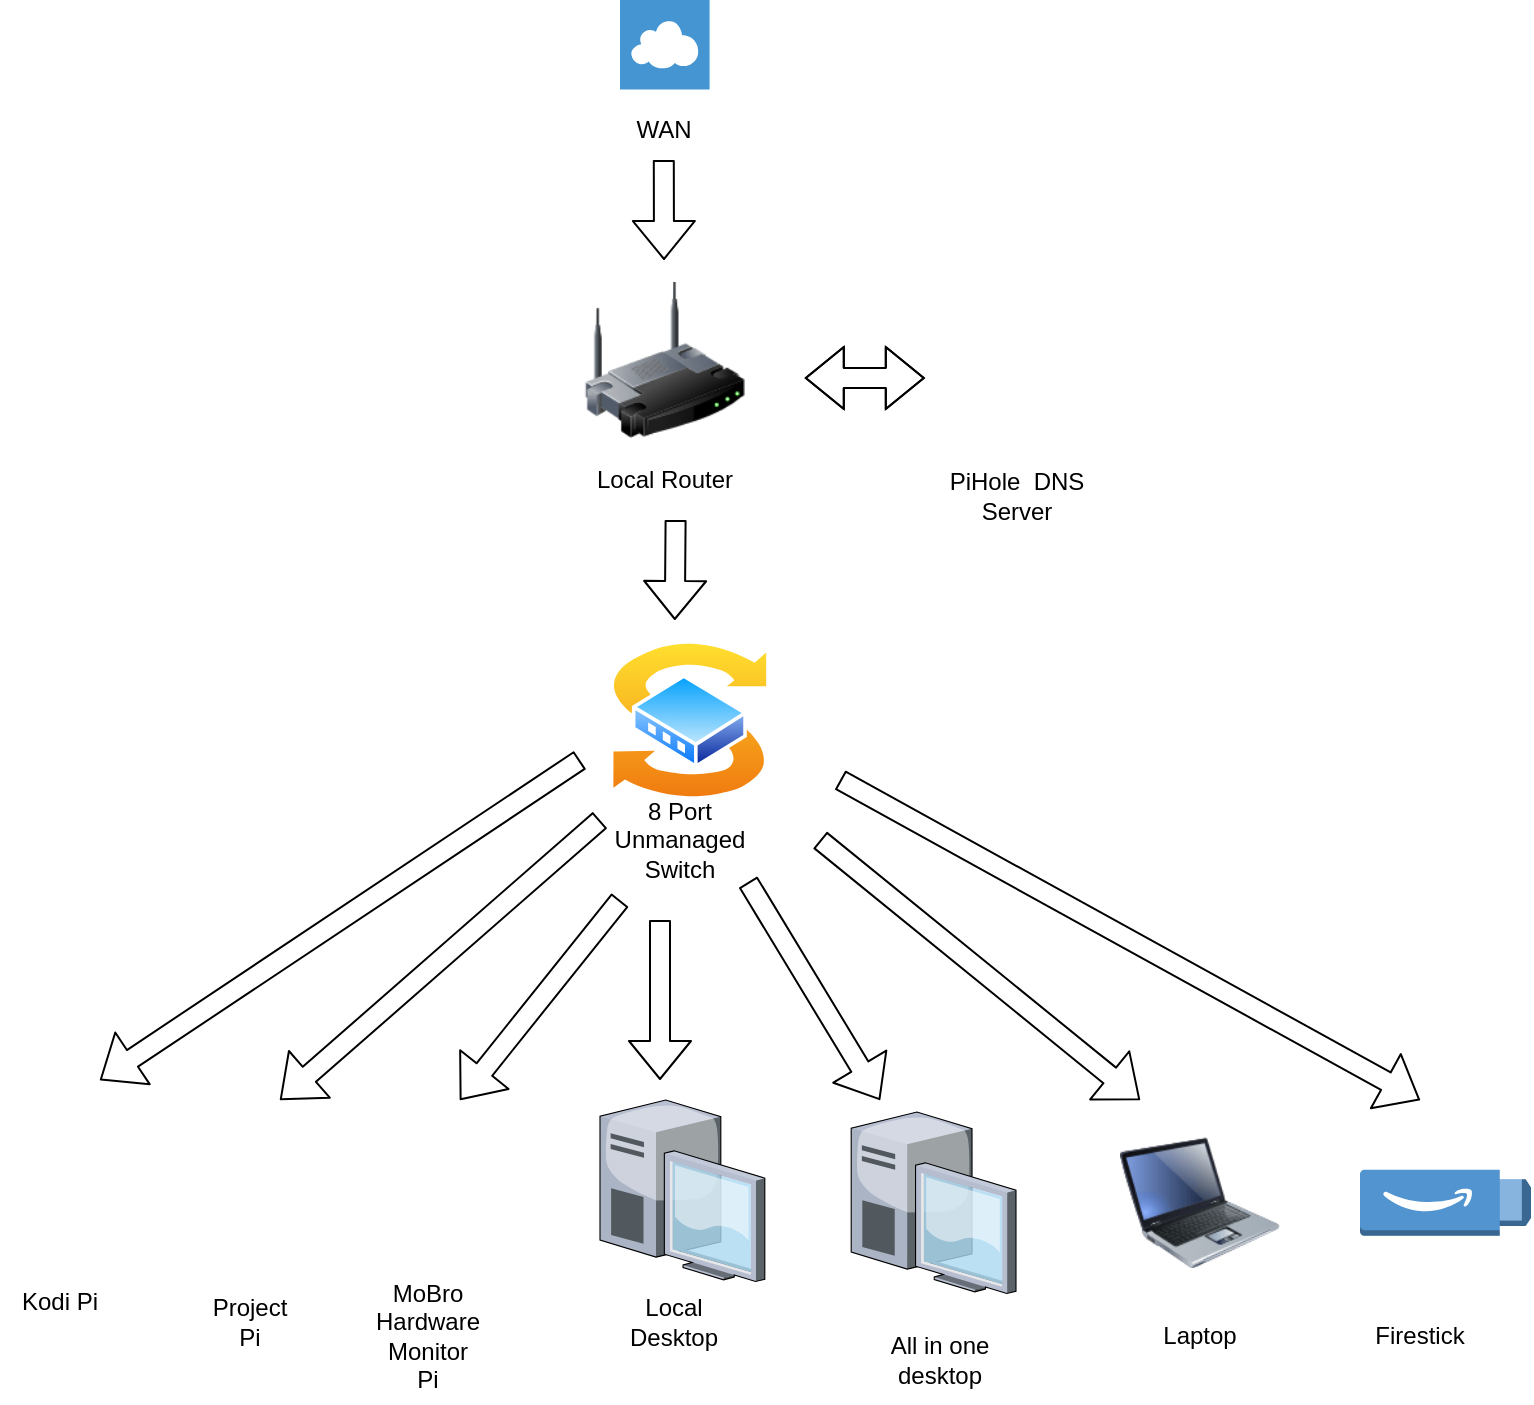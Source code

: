 <mxfile version="14.8.0" type="github">
  <diagram id="l8hXMBHkgcEJcSW0mbfh" name="Page-1">
    <mxGraphModel dx="1422" dy="762" grid="1" gridSize="10" guides="1" tooltips="1" connect="1" arrows="1" fold="1" page="1" pageScale="1" pageWidth="1169" pageHeight="827" math="0" shadow="0">
      <root>
        <mxCell id="0" />
        <mxCell id="1" parent="0" />
        <mxCell id="flvhW2ncAhpUub_F43pb-1" value="" style="image;html=1;image=img/lib/clip_art/networking/Wireless_Router_128x128.png" vertex="1" parent="1">
          <mxGeometry x="462.4" y="160" width="80" height="80" as="geometry" />
        </mxCell>
        <mxCell id="flvhW2ncAhpUub_F43pb-2" value="" style="pointerEvents=1;shadow=0;dashed=0;html=1;strokeColor=none;fillColor=#4495D1;labelPosition=center;verticalLabelPosition=bottom;verticalAlign=top;align=center;outlineConnect=0;shape=mxgraph.veeam.2d.wan_accelerator;" vertex="1" parent="1">
          <mxGeometry x="480" y="20" width="44.8" height="44.8" as="geometry" />
        </mxCell>
        <mxCell id="flvhW2ncAhpUub_F43pb-3" value="" style="aspect=fixed;perimeter=ellipsePerimeter;html=1;align=center;shadow=0;dashed=0;spacingTop=3;image;image=img/lib/active_directory/switch.svg;" vertex="1" parent="1">
          <mxGeometry x="474.9" y="340" width="80" height="80" as="geometry" />
        </mxCell>
        <mxCell id="flvhW2ncAhpUub_F43pb-4" value="" style="shape=image;html=1;verticalAlign=top;verticalLabelPosition=bottom;labelBackgroundColor=#ffffff;imageAspect=0;aspect=fixed;image=https://cdn4.iconfinder.com/data/icons/logos-and-brands/512/272_Raspberry_Pi_logo-128.png" vertex="1" parent="1">
          <mxGeometry x="642.4" y="170" width="68" height="68" as="geometry" />
        </mxCell>
        <mxCell id="flvhW2ncAhpUub_F43pb-5" value="" style="shape=image;html=1;verticalAlign=top;verticalLabelPosition=bottom;labelBackgroundColor=#ffffff;imageAspect=0;aspect=fixed;image=https://cdn4.iconfinder.com/data/icons/logos-and-brands/512/272_Raspberry_Pi_logo-128.png" vertex="1" parent="1">
          <mxGeometry x="170" y="581.37" width="68" height="68" as="geometry" />
        </mxCell>
        <mxCell id="flvhW2ncAhpUub_F43pb-6" value="" style="shape=image;html=1;verticalAlign=top;verticalLabelPosition=bottom;labelBackgroundColor=#ffffff;imageAspect=0;aspect=fixed;image=https://cdn4.iconfinder.com/data/icons/logos-and-brands/512/272_Raspberry_Pi_logo-128.png" vertex="1" parent="1">
          <mxGeometry x="260" y="581.37" width="68" height="68" as="geometry" />
        </mxCell>
        <mxCell id="flvhW2ncAhpUub_F43pb-7" value="" style="verticalLabelPosition=bottom;aspect=fixed;html=1;verticalAlign=top;strokeColor=none;align=center;outlineConnect=0;shape=mxgraph.citrix.desktop;" vertex="1" parent="1">
          <mxGeometry x="470" y="570" width="82.4" height="90.73" as="geometry" />
        </mxCell>
        <mxCell id="flvhW2ncAhpUub_F43pb-8" value="" style="shape=image;html=1;verticalAlign=top;verticalLabelPosition=bottom;labelBackgroundColor=#ffffff;imageAspect=0;aspect=fixed;image=https://cdn4.iconfinder.com/data/icons/logos-and-brands/512/272_Raspberry_Pi_logo-128.png" vertex="1" parent="1">
          <mxGeometry x="350" y="581.37" width="68" height="68" as="geometry" />
        </mxCell>
        <mxCell id="flvhW2ncAhpUub_F43pb-9" value="" style="image;html=1;image=img/lib/clip_art/computers/Laptop_128x128.png" vertex="1" parent="1">
          <mxGeometry x="730" y="581.37" width="80" height="80" as="geometry" />
        </mxCell>
        <mxCell id="flvhW2ncAhpUub_F43pb-10" value="" style="verticalLabelPosition=bottom;aspect=fixed;html=1;verticalAlign=top;strokeColor=none;align=center;outlineConnect=0;shape=mxgraph.citrix.desktop;" vertex="1" parent="1">
          <mxGeometry x="595.6" y="576" width="82.4" height="90.73" as="geometry" />
        </mxCell>
        <mxCell id="flvhW2ncAhpUub_F43pb-11" value="" style="outlineConnect=0;dashed=0;verticalLabelPosition=bottom;verticalAlign=top;align=center;html=1;shape=mxgraph.aws3.fire_tv_stick;fillColor=#5294CF;gradientColor=none;" vertex="1" parent="1">
          <mxGeometry x="850" y="604.87" width="85.5" height="33" as="geometry" />
        </mxCell>
        <mxCell id="flvhW2ncAhpUub_F43pb-12" value="WAN" style="text;html=1;strokeColor=none;fillColor=none;align=center;verticalAlign=middle;whiteSpace=wrap;rounded=0;" vertex="1" parent="1">
          <mxGeometry x="457.4" y="64.8" width="90" height="40" as="geometry" />
        </mxCell>
        <mxCell id="flvhW2ncAhpUub_F43pb-13" value="Local Router" style="text;html=1;strokeColor=none;fillColor=none;align=center;verticalAlign=middle;whiteSpace=wrap;rounded=0;" vertex="1" parent="1">
          <mxGeometry x="464.9" y="240" width="75" height="40" as="geometry" />
        </mxCell>
        <mxCell id="flvhW2ncAhpUub_F43pb-14" value="PiHole&amp;nbsp; DNS Server" style="text;html=1;strokeColor=none;fillColor=none;align=center;verticalAlign=middle;whiteSpace=wrap;rounded=0;" vertex="1" parent="1">
          <mxGeometry x="642.4" y="248" width="73.2" height="40" as="geometry" />
        </mxCell>
        <mxCell id="flvhW2ncAhpUub_F43pb-15" value="8 Port Unmanaged Switch" style="text;html=1;strokeColor=none;fillColor=none;align=center;verticalAlign=middle;whiteSpace=wrap;rounded=0;" vertex="1" parent="1">
          <mxGeometry x="464.9" y="420" width="90" height="40" as="geometry" />
        </mxCell>
        <mxCell id="flvhW2ncAhpUub_F43pb-16" value="Kodi Pi" style="text;html=1;strokeColor=none;fillColor=none;align=center;verticalAlign=middle;whiteSpace=wrap;rounded=0;" vertex="1" parent="1">
          <mxGeometry x="170" y="651.37" width="60" height="40" as="geometry" />
        </mxCell>
        <mxCell id="flvhW2ncAhpUub_F43pb-17" value="Project Pi" style="text;html=1;strokeColor=none;fillColor=none;align=center;verticalAlign=middle;whiteSpace=wrap;rounded=0;" vertex="1" parent="1">
          <mxGeometry x="270" y="660.73" width="50" height="40.64" as="geometry" />
        </mxCell>
        <mxCell id="flvhW2ncAhpUub_F43pb-18" value="MoBro Hardware Monitor Pi" style="text;html=1;strokeColor=none;fillColor=none;align=center;verticalAlign=middle;whiteSpace=wrap;rounded=0;" vertex="1" parent="1">
          <mxGeometry x="356" y="660.73" width="56" height="54.64" as="geometry" />
        </mxCell>
        <mxCell id="flvhW2ncAhpUub_F43pb-19" value="Local Desktop" style="text;html=1;strokeColor=none;fillColor=none;align=center;verticalAlign=middle;whiteSpace=wrap;rounded=0;" vertex="1" parent="1">
          <mxGeometry x="487.4" y="671.05" width="40" height="20" as="geometry" />
        </mxCell>
        <mxCell id="flvhW2ncAhpUub_F43pb-20" value="All in one desktop" style="text;html=1;strokeColor=none;fillColor=none;align=center;verticalAlign=middle;whiteSpace=wrap;rounded=0;" vertex="1" parent="1">
          <mxGeometry x="610" y="678.05" width="60" height="43.32" as="geometry" />
        </mxCell>
        <mxCell id="flvhW2ncAhpUub_F43pb-21" value="Laptop" style="text;html=1;strokeColor=none;fillColor=none;align=center;verticalAlign=middle;whiteSpace=wrap;rounded=0;" vertex="1" parent="1">
          <mxGeometry x="750" y="678.05" width="40" height="20" as="geometry" />
        </mxCell>
        <mxCell id="flvhW2ncAhpUub_F43pb-22" value="Firestick" style="text;html=1;strokeColor=none;fillColor=none;align=center;verticalAlign=middle;whiteSpace=wrap;rounded=0;" vertex="1" parent="1">
          <mxGeometry x="860" y="678.05" width="40" height="20" as="geometry" />
        </mxCell>
        <mxCell id="flvhW2ncAhpUub_F43pb-23" value="" style="shape=flexArrow;endArrow=classic;startArrow=classic;html=1;" edge="1" parent="1">
          <mxGeometry width="100" height="100" relative="1" as="geometry">
            <mxPoint x="572.4" y="209" as="sourcePoint" />
            <mxPoint x="632.4" y="209" as="targetPoint" />
            <Array as="points">
              <mxPoint x="602.4" y="209" />
              <mxPoint x="612.4" y="209" />
            </Array>
          </mxGeometry>
        </mxCell>
        <mxCell id="flvhW2ncAhpUub_F43pb-24" value="" style="shape=flexArrow;endArrow=classic;html=1;" edge="1" parent="1">
          <mxGeometry width="50" height="50" relative="1" as="geometry">
            <mxPoint x="501.9" y="100" as="sourcePoint" />
            <mxPoint x="502" y="150" as="targetPoint" />
          </mxGeometry>
        </mxCell>
        <mxCell id="flvhW2ncAhpUub_F43pb-27" value="" style="shape=flexArrow;endArrow=classic;html=1;" edge="1" parent="1">
          <mxGeometry width="50" height="50" relative="1" as="geometry">
            <mxPoint x="507.8" y="280" as="sourcePoint" />
            <mxPoint x="507.4" y="330" as="targetPoint" />
          </mxGeometry>
        </mxCell>
        <mxCell id="flvhW2ncAhpUub_F43pb-28" value="" style="shape=flexArrow;endArrow=classic;html=1;" edge="1" parent="1">
          <mxGeometry width="50" height="50" relative="1" as="geometry">
            <mxPoint x="460" y="400" as="sourcePoint" />
            <mxPoint x="220" y="560" as="targetPoint" />
          </mxGeometry>
        </mxCell>
        <mxCell id="flvhW2ncAhpUub_F43pb-29" value="" style="shape=flexArrow;endArrow=classic;html=1;" edge="1" parent="1">
          <mxGeometry width="50" height="50" relative="1" as="geometry">
            <mxPoint x="470" y="430" as="sourcePoint" />
            <mxPoint x="310" y="570" as="targetPoint" />
          </mxGeometry>
        </mxCell>
        <mxCell id="flvhW2ncAhpUub_F43pb-31" value="" style="shape=flexArrow;endArrow=classic;html=1;" edge="1" parent="1">
          <mxGeometry width="50" height="50" relative="1" as="geometry">
            <mxPoint x="480" y="470" as="sourcePoint" />
            <mxPoint x="400" y="570" as="targetPoint" />
          </mxGeometry>
        </mxCell>
        <mxCell id="flvhW2ncAhpUub_F43pb-32" value="" style="shape=flexArrow;endArrow=classic;html=1;" edge="1" parent="1">
          <mxGeometry width="50" height="50" relative="1" as="geometry">
            <mxPoint x="500" y="480" as="sourcePoint" />
            <mxPoint x="500" y="560" as="targetPoint" />
          </mxGeometry>
        </mxCell>
        <mxCell id="flvhW2ncAhpUub_F43pb-33" value="" style="shape=flexArrow;endArrow=classic;html=1;exitX=0.879;exitY=1.025;exitDx=0;exitDy=0;exitPerimeter=0;" edge="1" parent="1" source="flvhW2ncAhpUub_F43pb-15">
          <mxGeometry width="50" height="50" relative="1" as="geometry">
            <mxPoint x="620" y="560" as="sourcePoint" />
            <mxPoint x="610" y="570" as="targetPoint" />
          </mxGeometry>
        </mxCell>
        <mxCell id="flvhW2ncAhpUub_F43pb-34" value="" style="shape=flexArrow;endArrow=classic;html=1;" edge="1" parent="1">
          <mxGeometry width="50" height="50" relative="1" as="geometry">
            <mxPoint x="580" y="440" as="sourcePoint" />
            <mxPoint x="740" y="570" as="targetPoint" />
          </mxGeometry>
        </mxCell>
        <mxCell id="flvhW2ncAhpUub_F43pb-35" value="" style="shape=flexArrow;endArrow=classic;html=1;" edge="1" parent="1">
          <mxGeometry width="50" height="50" relative="1" as="geometry">
            <mxPoint x="590" y="410" as="sourcePoint" />
            <mxPoint x="880" y="570" as="targetPoint" />
          </mxGeometry>
        </mxCell>
      </root>
    </mxGraphModel>
  </diagram>
</mxfile>
